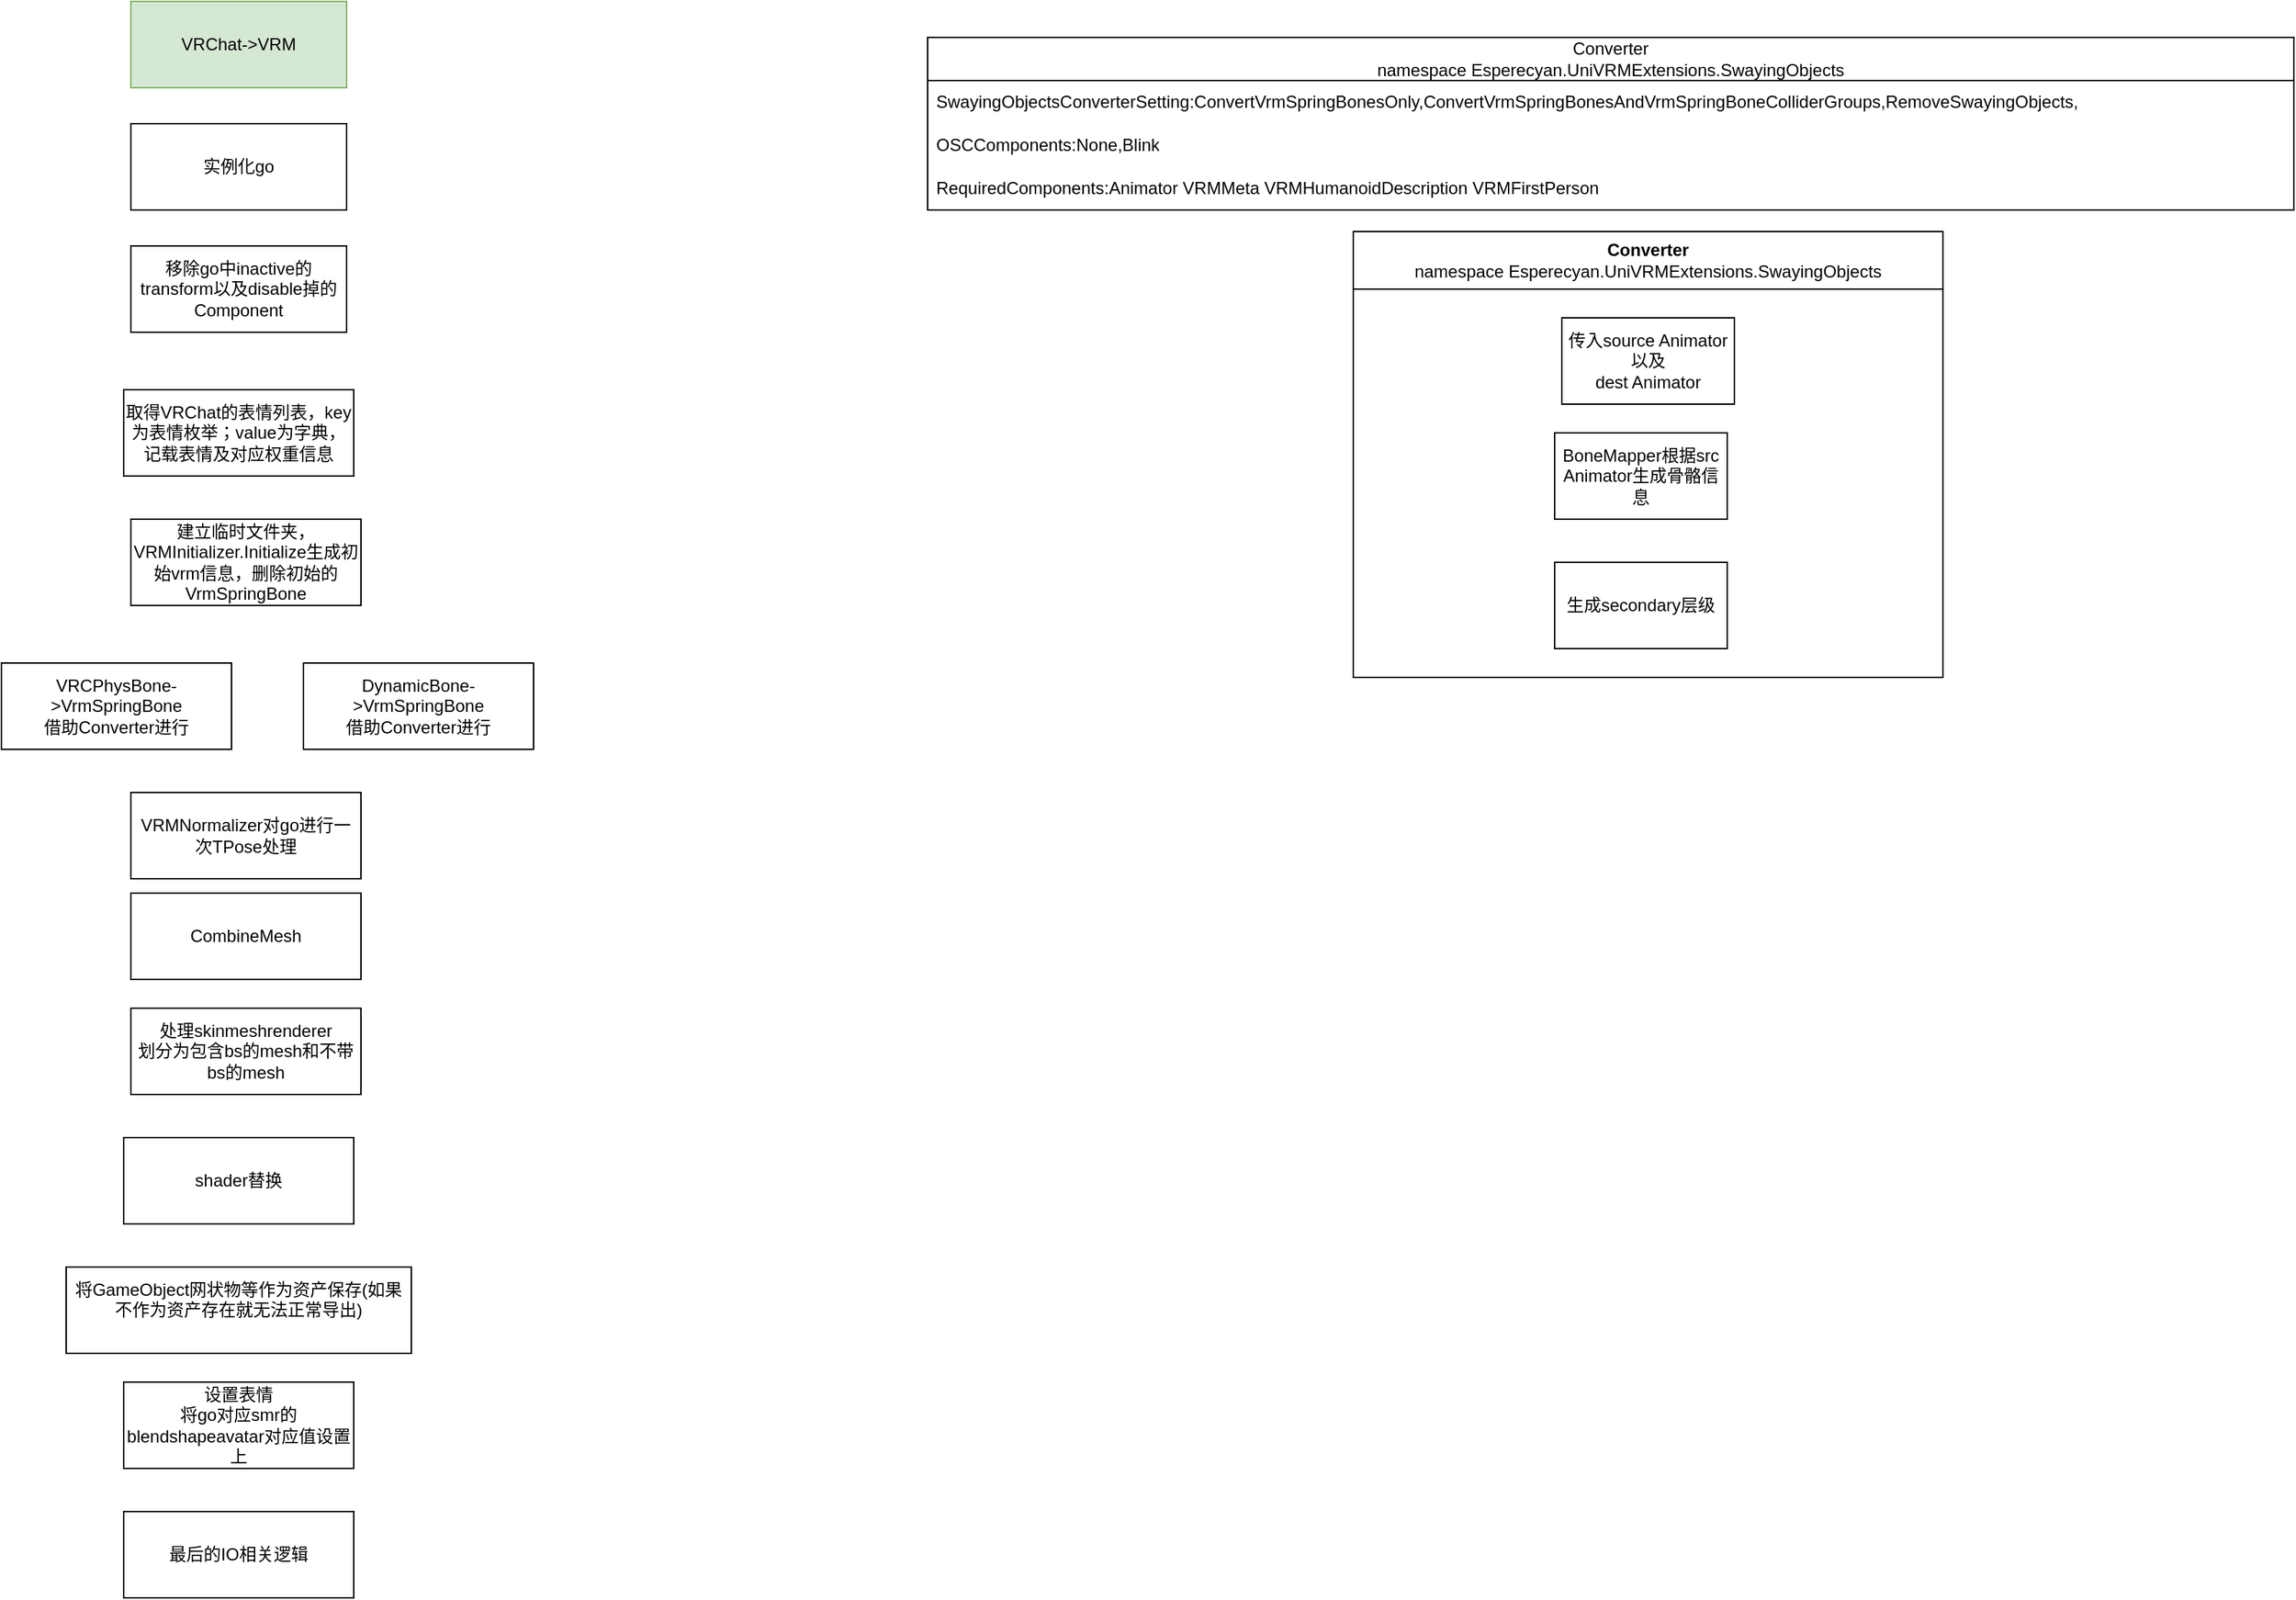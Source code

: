 <mxfile version="21.0.4" type="github">
  <diagram name="第 1 页" id="K05jFmEpUa6yexNYUmjU">
    <mxGraphModel dx="1434" dy="796" grid="1" gridSize="10" guides="1" tooltips="1" connect="1" arrows="1" fold="1" page="1" pageScale="1" pageWidth="827" pageHeight="1169" math="0" shadow="0">
      <root>
        <mxCell id="0" />
        <mxCell id="1" parent="0" />
        <mxCell id="cSzgPnBqxu63beRPkphZ-10" value="VRChat-&amp;gt;VRM" style="rounded=0;whiteSpace=wrap;html=1;fillColor=#d5e8d4;strokeColor=#82b366;" vertex="1" parent="1">
          <mxGeometry x="150" y="500" width="150" height="60" as="geometry" />
        </mxCell>
        <mxCell id="cSzgPnBqxu63beRPkphZ-11" value="实例化go" style="rounded=0;whiteSpace=wrap;html=1;" vertex="1" parent="1">
          <mxGeometry x="150" y="585" width="150" height="60" as="geometry" />
        </mxCell>
        <mxCell id="cSzgPnBqxu63beRPkphZ-12" value="移除go中inactive的transform以及disable掉的Component" style="rounded=0;whiteSpace=wrap;html=1;" vertex="1" parent="1">
          <mxGeometry x="150" y="670" width="150" height="60" as="geometry" />
        </mxCell>
        <mxCell id="cSzgPnBqxu63beRPkphZ-13" value="取得VRChat的表情列表，key为表情枚举；value为字典，记载表情及对应权重信息" style="whiteSpace=wrap;html=1;" vertex="1" parent="1">
          <mxGeometry x="145" y="770" width="160" height="60" as="geometry" />
        </mxCell>
        <mxCell id="cSzgPnBqxu63beRPkphZ-14" value="建立临时文件夹，&lt;br&gt;VRMInitializer.Initialize生成初始vrm信息，删除初始的VrmSpringBone" style="whiteSpace=wrap;html=1;" vertex="1" parent="1">
          <mxGeometry x="150" y="860" width="160" height="60" as="geometry" />
        </mxCell>
        <mxCell id="cSzgPnBqxu63beRPkphZ-15" value="VRCPhysBone-&amp;gt;VrmSpringBone&lt;br&gt;借助Converter进行" style="whiteSpace=wrap;html=1;" vertex="1" parent="1">
          <mxGeometry x="60" y="960" width="160" height="60" as="geometry" />
        </mxCell>
        <mxCell id="cSzgPnBqxu63beRPkphZ-21" value="Converter&lt;br&gt;namespace Esperecyan.UniVRMExtensions.SwayingObjects" style="swimlane;fontStyle=0;childLayout=stackLayout;horizontal=1;startSize=30;horizontalStack=0;resizeParent=1;resizeParentMax=0;resizeLast=0;collapsible=1;marginBottom=0;whiteSpace=wrap;html=1;" vertex="1" parent="1">
          <mxGeometry x="704" y="525" width="950" height="120" as="geometry" />
        </mxCell>
        <mxCell id="cSzgPnBqxu63beRPkphZ-22" value="SwayingObjectsConverterSetting:ConvertVrmSpringBonesOnly,ConvertVrmSpringBonesAndVrmSpringBoneColliderGroups,RemoveSwayingObjects," style="text;strokeColor=none;fillColor=none;align=left;verticalAlign=middle;spacingLeft=4;spacingRight=4;overflow=hidden;points=[[0,0.5],[1,0.5]];portConstraint=eastwest;rotatable=0;whiteSpace=wrap;html=1;" vertex="1" parent="cSzgPnBqxu63beRPkphZ-21">
          <mxGeometry y="30" width="950" height="30" as="geometry" />
        </mxCell>
        <mxCell id="cSzgPnBqxu63beRPkphZ-23" value="OSCComponents:None,Blink" style="text;strokeColor=none;fillColor=none;align=left;verticalAlign=middle;spacingLeft=4;spacingRight=4;overflow=hidden;points=[[0,0.5],[1,0.5]];portConstraint=eastwest;rotatable=0;whiteSpace=wrap;html=1;" vertex="1" parent="cSzgPnBqxu63beRPkphZ-21">
          <mxGeometry y="60" width="950" height="30" as="geometry" />
        </mxCell>
        <mxCell id="cSzgPnBqxu63beRPkphZ-24" value="RequiredComponents:Animator VRMMeta VRMHumanoidDescription VRMFirstPerson" style="text;strokeColor=none;fillColor=none;align=left;verticalAlign=middle;spacingLeft=4;spacingRight=4;overflow=hidden;points=[[0,0.5],[1,0.5]];portConstraint=eastwest;rotatable=0;whiteSpace=wrap;html=1;" vertex="1" parent="cSzgPnBqxu63beRPkphZ-21">
          <mxGeometry y="90" width="950" height="30" as="geometry" />
        </mxCell>
        <mxCell id="cSzgPnBqxu63beRPkphZ-25" value="Converter&lt;br style=&quot;border-color: var(--border-color); font-weight: 400;&quot;&gt;&lt;span style=&quot;font-weight: 400;&quot;&gt;namespace Esperecyan.UniVRMExtensions.SwayingObjects&lt;/span&gt;" style="swimlane;whiteSpace=wrap;html=1;startSize=40;" vertex="1" parent="1">
          <mxGeometry x="1000" y="660" width="410" height="310" as="geometry" />
        </mxCell>
        <mxCell id="cSzgPnBqxu63beRPkphZ-26" value="传入source Animator&lt;br&gt;以及&lt;br&gt;dest Animator" style="rounded=0;whiteSpace=wrap;html=1;" vertex="1" parent="cSzgPnBqxu63beRPkphZ-25">
          <mxGeometry x="145" y="60" width="120" height="60" as="geometry" />
        </mxCell>
        <mxCell id="cSzgPnBqxu63beRPkphZ-27" value="BoneMapper根据src Animator生成骨骼信息" style="rounded=0;whiteSpace=wrap;html=1;" vertex="1" parent="cSzgPnBqxu63beRPkphZ-25">
          <mxGeometry x="140" y="140" width="120" height="60" as="geometry" />
        </mxCell>
        <mxCell id="cSzgPnBqxu63beRPkphZ-28" value="生成secondary层级" style="rounded=0;whiteSpace=wrap;html=1;" vertex="1" parent="cSzgPnBqxu63beRPkphZ-25">
          <mxGeometry x="140" y="230" width="120" height="60" as="geometry" />
        </mxCell>
        <mxCell id="cSzgPnBqxu63beRPkphZ-29" value="DynamicBone-&amp;gt;VrmSpringBone&lt;br&gt;借助Converter进行" style="whiteSpace=wrap;html=1;" vertex="1" parent="1">
          <mxGeometry x="270" y="960" width="160" height="60" as="geometry" />
        </mxCell>
        <mxCell id="cSzgPnBqxu63beRPkphZ-30" value="VRMNormalizer对go进行一次TPose处理" style="whiteSpace=wrap;html=1;" vertex="1" parent="1">
          <mxGeometry x="150" y="1050" width="160" height="60" as="geometry" />
        </mxCell>
        <mxCell id="cSzgPnBqxu63beRPkphZ-31" value="CombineMesh" style="whiteSpace=wrap;html=1;" vertex="1" parent="1">
          <mxGeometry x="150" y="1120" width="160" height="60" as="geometry" />
        </mxCell>
        <mxCell id="cSzgPnBqxu63beRPkphZ-34" value="处理skinmeshrenderer&lt;br&gt;划分为包含bs的mesh和不带bs的mesh" style="whiteSpace=wrap;html=1;" vertex="1" parent="1">
          <mxGeometry x="150" y="1200" width="160" height="60" as="geometry" />
        </mxCell>
        <mxCell id="cSzgPnBqxu63beRPkphZ-35" value="shader替换" style="whiteSpace=wrap;html=1;" vertex="1" parent="1">
          <mxGeometry x="145" y="1290" width="160" height="60" as="geometry" />
        </mxCell>
        <mxCell id="cSzgPnBqxu63beRPkphZ-36" value="&lt;div&gt;将GameObject网状物等作为资产保存(如果不作为资产存在就无法正常导出)&lt;/div&gt;&lt;div&gt;&lt;br&gt;&lt;/div&gt;" style="whiteSpace=wrap;html=1;" vertex="1" parent="1">
          <mxGeometry x="105" y="1380" width="240" height="60" as="geometry" />
        </mxCell>
        <mxCell id="cSzgPnBqxu63beRPkphZ-37" value="设置表情&lt;br&gt;将go对应smr的blendshapeavatar对应值设置上" style="whiteSpace=wrap;html=1;" vertex="1" parent="1">
          <mxGeometry x="145" y="1460" width="160" height="60" as="geometry" />
        </mxCell>
        <mxCell id="cSzgPnBqxu63beRPkphZ-38" value="最后的IO相关逻辑" style="whiteSpace=wrap;html=1;" vertex="1" parent="1">
          <mxGeometry x="145" y="1550" width="160" height="60" as="geometry" />
        </mxCell>
      </root>
    </mxGraphModel>
  </diagram>
</mxfile>
